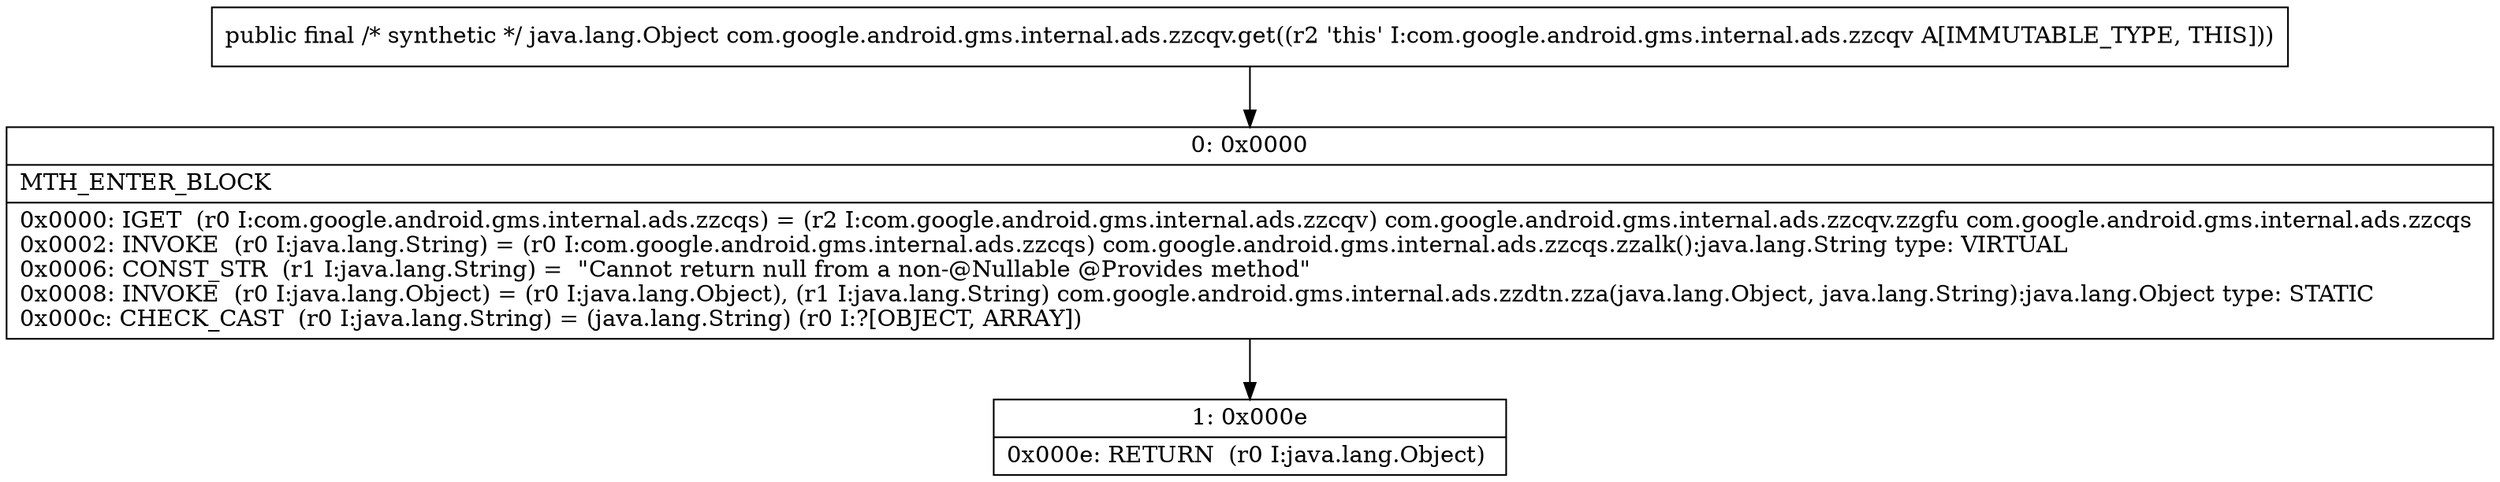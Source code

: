 digraph "CFG forcom.google.android.gms.internal.ads.zzcqv.get()Ljava\/lang\/Object;" {
Node_0 [shape=record,label="{0\:\ 0x0000|MTH_ENTER_BLOCK\l|0x0000: IGET  (r0 I:com.google.android.gms.internal.ads.zzcqs) = (r2 I:com.google.android.gms.internal.ads.zzcqv) com.google.android.gms.internal.ads.zzcqv.zzgfu com.google.android.gms.internal.ads.zzcqs \l0x0002: INVOKE  (r0 I:java.lang.String) = (r0 I:com.google.android.gms.internal.ads.zzcqs) com.google.android.gms.internal.ads.zzcqs.zzalk():java.lang.String type: VIRTUAL \l0x0006: CONST_STR  (r1 I:java.lang.String) =  \"Cannot return null from a non\-@Nullable @Provides method\" \l0x0008: INVOKE  (r0 I:java.lang.Object) = (r0 I:java.lang.Object), (r1 I:java.lang.String) com.google.android.gms.internal.ads.zzdtn.zza(java.lang.Object, java.lang.String):java.lang.Object type: STATIC \l0x000c: CHECK_CAST  (r0 I:java.lang.String) = (java.lang.String) (r0 I:?[OBJECT, ARRAY]) \l}"];
Node_1 [shape=record,label="{1\:\ 0x000e|0x000e: RETURN  (r0 I:java.lang.Object) \l}"];
MethodNode[shape=record,label="{public final \/* synthetic *\/ java.lang.Object com.google.android.gms.internal.ads.zzcqv.get((r2 'this' I:com.google.android.gms.internal.ads.zzcqv A[IMMUTABLE_TYPE, THIS])) }"];
MethodNode -> Node_0;
Node_0 -> Node_1;
}


